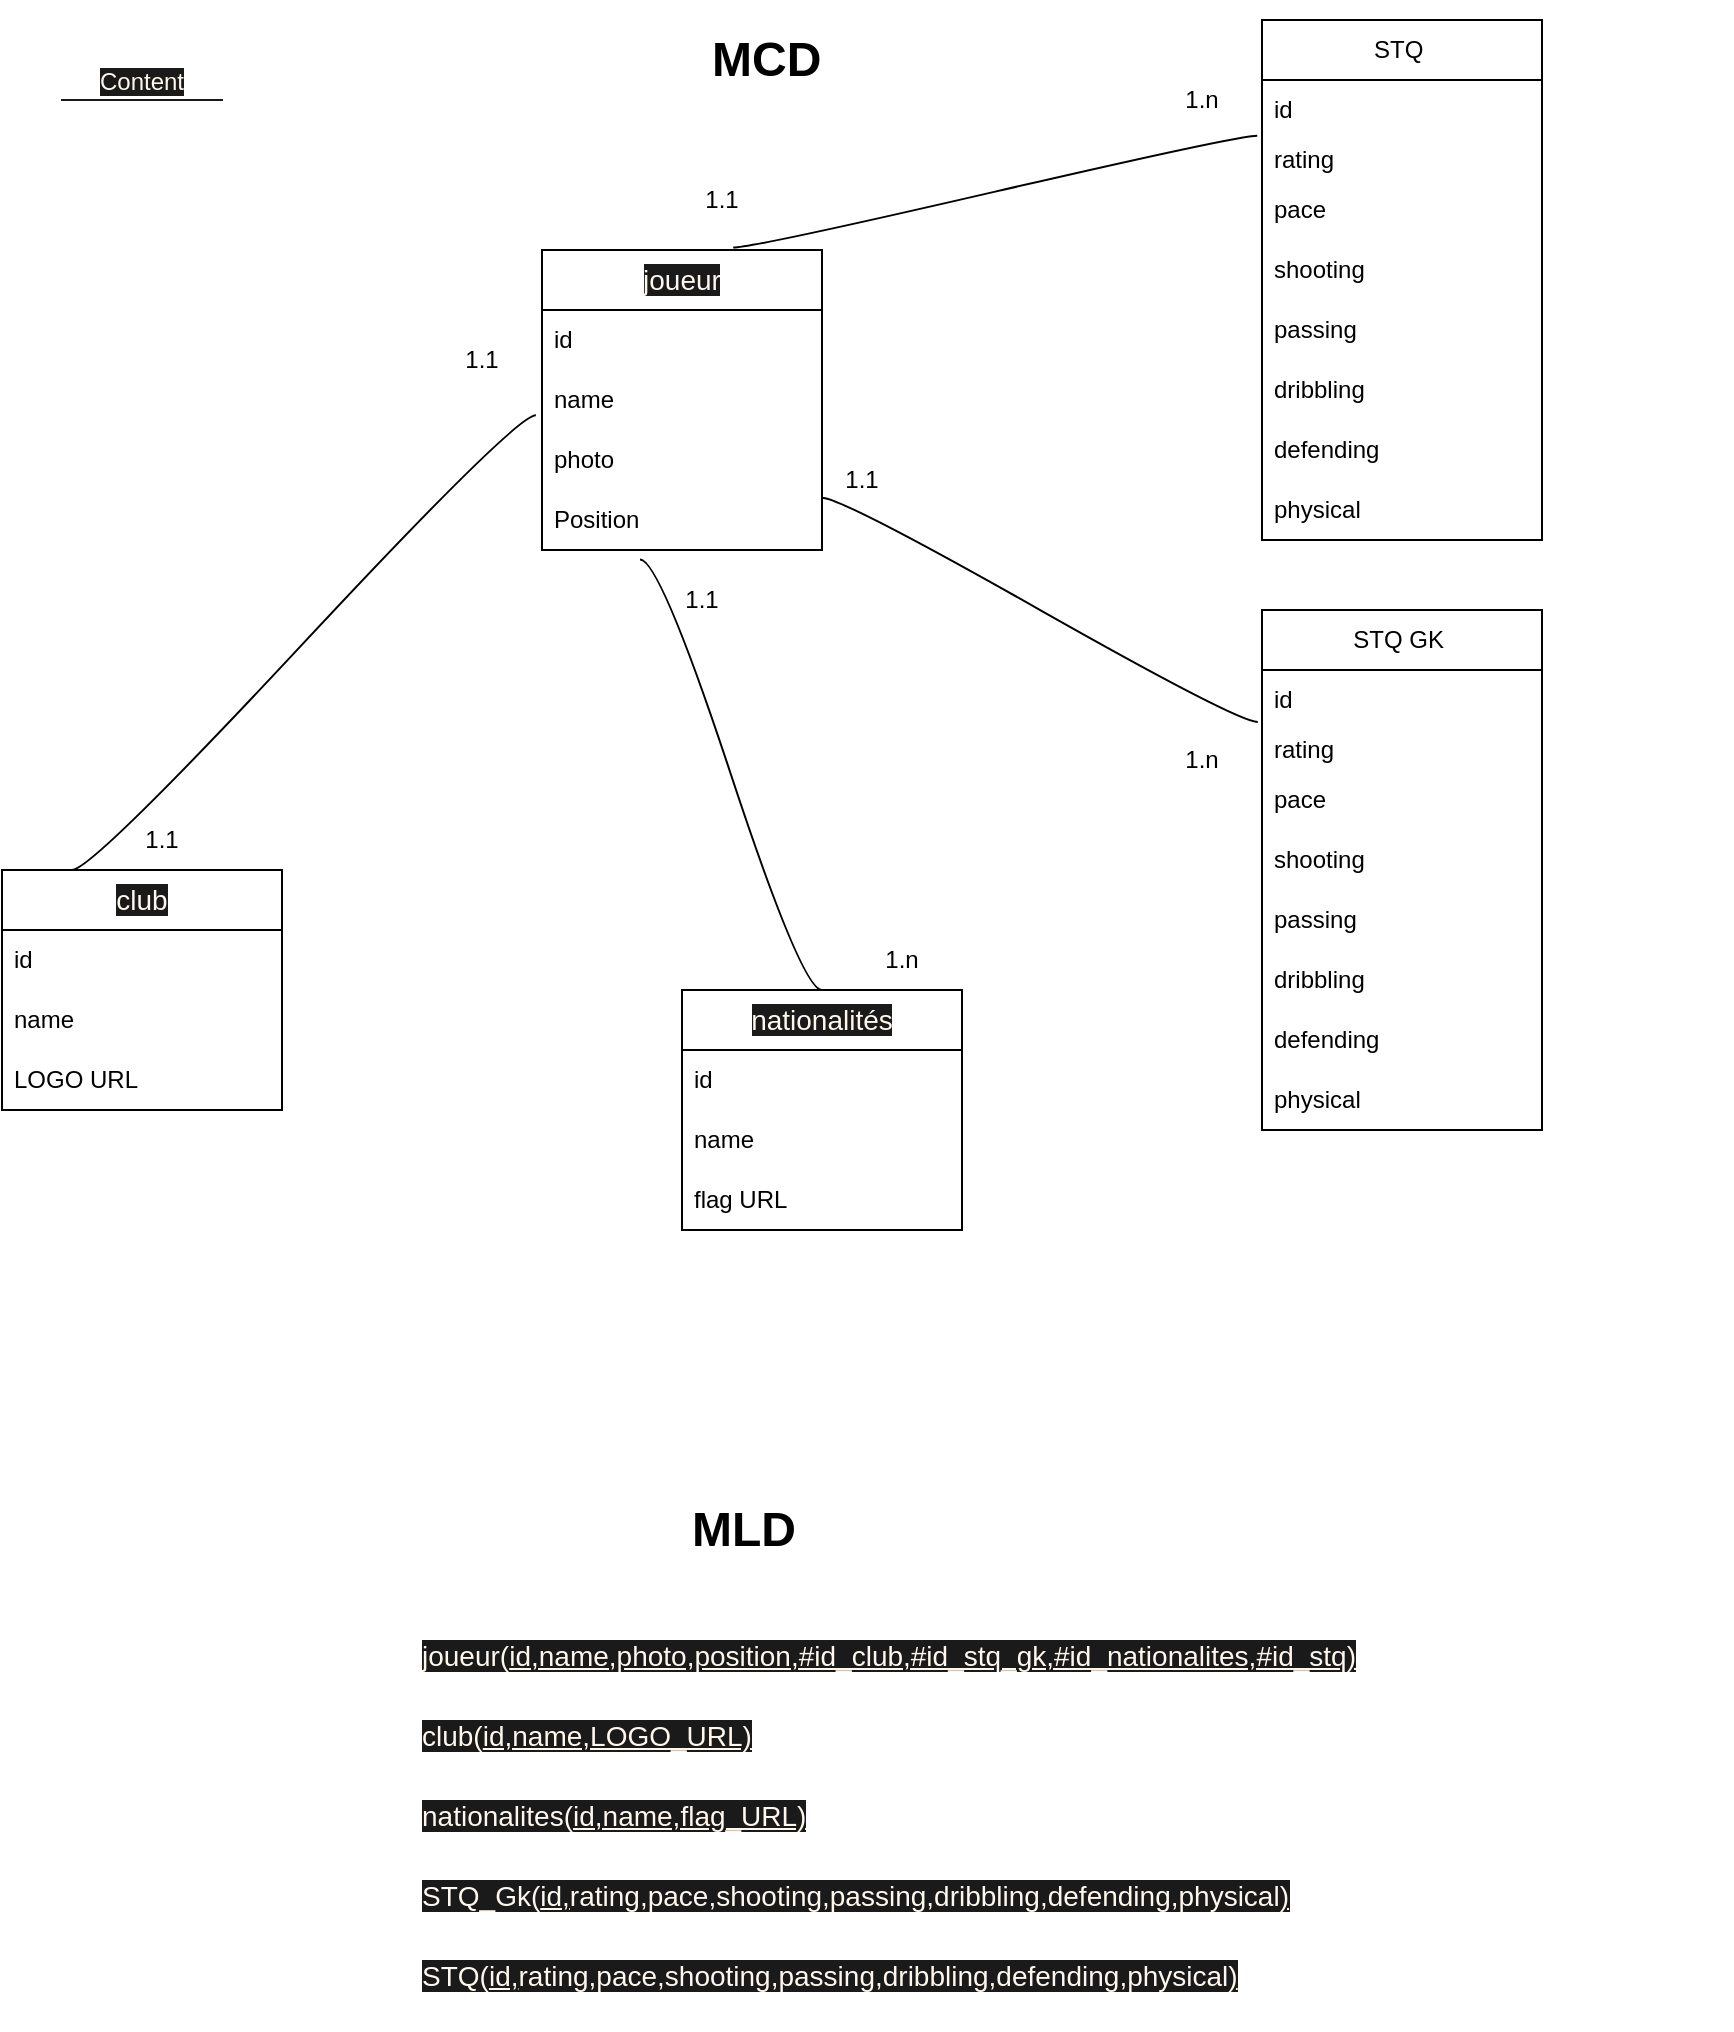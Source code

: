 <mxfile>
    <diagram id="wU0NpZtsoTj8jr0XeArL" name="Page-1">
        <mxGraphModel dx="626" dy="352" grid="1" gridSize="10" guides="1" tooltips="1" connect="1" arrows="1" fold="1" page="1" pageScale="1" pageWidth="850" pageHeight="1100" math="0" shadow="0">
            <root>
                <mxCell id="0"/>
                <mxCell id="1" parent="0"/>
                <mxCell id="2" value="&lt;span style=&quot;font-family: &amp;quot;Nunito Sans&amp;quot;, sans-serif; font-size: 14px; text-align: left; background-color: rgb(26, 26, 26);&quot;&gt;&lt;font style=&quot;&quot; color=&quot;#fff7ed&quot;&gt;joueur&lt;/font&gt;&lt;/span&gt;" style="swimlane;fontStyle=0;childLayout=stackLayout;horizontal=1;startSize=30;horizontalStack=0;resizeParent=1;resizeParentMax=0;resizeLast=0;collapsible=1;marginBottom=0;whiteSpace=wrap;html=1;" parent="1" vertex="1">
                    <mxGeometry x="310" y="140" width="140" height="150" as="geometry"/>
                </mxCell>
                <mxCell id="37" value="id" style="text;strokeColor=none;fillColor=none;align=left;verticalAlign=middle;spacingLeft=4;spacingRight=4;overflow=hidden;points=[[0,0.5],[1,0.5]];portConstraint=eastwest;rotatable=0;whiteSpace=wrap;html=1;" parent="2" vertex="1">
                    <mxGeometry y="30" width="140" height="30" as="geometry"/>
                </mxCell>
                <mxCell id="3" value="name" style="text;strokeColor=none;fillColor=none;align=left;verticalAlign=middle;spacingLeft=4;spacingRight=4;overflow=hidden;points=[[0,0.5],[1,0.5]];portConstraint=eastwest;rotatable=0;whiteSpace=wrap;html=1;" parent="2" vertex="1">
                    <mxGeometry y="60" width="140" height="30" as="geometry"/>
                </mxCell>
                <mxCell id="4" value="photo" style="text;strokeColor=none;fillColor=none;align=left;verticalAlign=middle;spacingLeft=4;spacingRight=4;overflow=hidden;points=[[0,0.5],[1,0.5]];portConstraint=eastwest;rotatable=0;whiteSpace=wrap;html=1;" parent="2" vertex="1">
                    <mxGeometry y="90" width="140" height="30" as="geometry"/>
                </mxCell>
                <mxCell id="109" value="Position" style="text;strokeColor=none;fillColor=none;align=left;verticalAlign=middle;spacingLeft=4;spacingRight=4;overflow=hidden;points=[[0,0.5],[1,0.5]];portConstraint=eastwest;rotatable=0;whiteSpace=wrap;html=1;" vertex="1" parent="2">
                    <mxGeometry y="120" width="140" height="30" as="geometry"/>
                </mxCell>
                <mxCell id="6" value="&lt;span style=&quot;font-family: &amp;quot;Nunito Sans&amp;quot;, sans-serif; font-size: 14px; text-align: left; background-color: rgb(26, 26, 26);&quot;&gt;&lt;font style=&quot;&quot; color=&quot;#fff7ed&quot;&gt;nationalités&lt;/font&gt;&lt;/span&gt;" style="swimlane;fontStyle=0;childLayout=stackLayout;horizontal=1;startSize=30;horizontalStack=0;resizeParent=1;resizeParentMax=0;resizeLast=0;collapsible=1;marginBottom=0;whiteSpace=wrap;html=1;" parent="1" vertex="1">
                    <mxGeometry x="380" y="510" width="140" height="120" as="geometry"/>
                </mxCell>
                <mxCell id="7" value="id" style="text;strokeColor=none;fillColor=none;align=left;verticalAlign=middle;spacingLeft=4;spacingRight=4;overflow=hidden;points=[[0,0.5],[1,0.5]];portConstraint=eastwest;rotatable=0;whiteSpace=wrap;html=1;" parent="6" vertex="1">
                    <mxGeometry y="30" width="140" height="30" as="geometry"/>
                </mxCell>
                <mxCell id="8" value="name" style="text;strokeColor=none;fillColor=none;align=left;verticalAlign=middle;spacingLeft=4;spacingRight=4;overflow=hidden;points=[[0,0.5],[1,0.5]];portConstraint=eastwest;rotatable=0;whiteSpace=wrap;html=1;" parent="6" vertex="1">
                    <mxGeometry y="60" width="140" height="30" as="geometry"/>
                </mxCell>
                <mxCell id="61" value="flag URL" style="text;strokeColor=none;fillColor=none;align=left;verticalAlign=middle;spacingLeft=4;spacingRight=4;overflow=hidden;points=[[0,0.5],[1,0.5]];portConstraint=eastwest;rotatable=0;whiteSpace=wrap;html=1;" parent="6" vertex="1">
                    <mxGeometry y="90" width="140" height="30" as="geometry"/>
                </mxCell>
                <mxCell id="10" value="&lt;span style=&quot;font-family: &amp;quot;Nunito Sans&amp;quot;, sans-serif; font-size: 14px; text-align: left; background-color: rgb(26, 26, 26);&quot;&gt;&lt;font style=&quot;&quot; color=&quot;#fff7ed&quot;&gt;club&lt;/font&gt;&lt;/span&gt;" style="swimlane;fontStyle=0;childLayout=stackLayout;horizontal=1;startSize=30;horizontalStack=0;resizeParent=1;resizeParentMax=0;resizeLast=0;collapsible=1;marginBottom=0;whiteSpace=wrap;html=1;" parent="1" vertex="1">
                    <mxGeometry x="40" y="450" width="140" height="120" as="geometry"/>
                </mxCell>
                <mxCell id="11" value="id" style="text;strokeColor=none;fillColor=none;align=left;verticalAlign=middle;spacingLeft=4;spacingRight=4;overflow=hidden;points=[[0,0.5],[1,0.5]];portConstraint=eastwest;rotatable=0;whiteSpace=wrap;html=1;" parent="10" vertex="1">
                    <mxGeometry y="30" width="140" height="30" as="geometry"/>
                </mxCell>
                <mxCell id="12" value="name" style="text;strokeColor=none;fillColor=none;align=left;verticalAlign=middle;spacingLeft=4;spacingRight=4;overflow=hidden;points=[[0,0.5],[1,0.5]];portConstraint=eastwest;rotatable=0;whiteSpace=wrap;html=1;" parent="10" vertex="1">
                    <mxGeometry y="60" width="140" height="30" as="geometry"/>
                </mxCell>
                <mxCell id="62" value="LOGO URL" style="text;strokeColor=none;fillColor=none;align=left;verticalAlign=middle;spacingLeft=4;spacingRight=4;overflow=hidden;points=[[0,0.5],[1,0.5]];portConstraint=eastwest;rotatable=0;whiteSpace=wrap;html=1;" parent="10" vertex="1">
                    <mxGeometry y="90" width="140" height="30" as="geometry"/>
                </mxCell>
                <mxCell id="33" value="STQ&amp;nbsp;" style="swimlane;fontStyle=0;childLayout=stackLayout;horizontal=1;startSize=30;horizontalStack=0;resizeParent=1;resizeParentMax=0;resizeLast=0;collapsible=1;marginBottom=0;whiteSpace=wrap;html=1;" parent="1" vertex="1">
                    <mxGeometry x="670" y="25" width="140" height="260" as="geometry"/>
                </mxCell>
                <mxCell id="38" value="id" style="text;strokeColor=none;fillColor=none;align=left;verticalAlign=middle;spacingLeft=4;spacingRight=4;overflow=hidden;points=[[0,0.5],[1,0.5]];portConstraint=eastwest;rotatable=0;whiteSpace=wrap;html=1;" parent="33" vertex="1">
                    <mxGeometry y="30" width="140" height="30" as="geometry"/>
                </mxCell>
                <mxCell id="32" value="rating" style="text;strokeColor=none;fillColor=none;align=left;verticalAlign=middle;spacingLeft=4;spacingRight=4;overflow=hidden;points=[[0,0.5],[1,0.5]];portConstraint=eastwest;rotatable=0;whiteSpace=wrap;html=1;" parent="33" vertex="1">
                    <mxGeometry y="60" width="140" height="20" as="geometry"/>
                </mxCell>
                <mxCell id="30" value="pace" style="text;strokeColor=none;fillColor=none;align=left;verticalAlign=middle;spacingLeft=4;spacingRight=4;overflow=hidden;points=[[0,0.5],[1,0.5]];portConstraint=eastwest;rotatable=0;whiteSpace=wrap;html=1;" parent="33" vertex="1">
                    <mxGeometry y="80" width="140" height="30" as="geometry"/>
                </mxCell>
                <mxCell id="29" value="shooting" style="text;strokeColor=none;fillColor=none;align=left;verticalAlign=middle;spacingLeft=4;spacingRight=4;overflow=hidden;points=[[0,0.5],[1,0.5]];portConstraint=eastwest;rotatable=0;whiteSpace=wrap;html=1;" parent="33" vertex="1">
                    <mxGeometry y="110" width="140" height="30" as="geometry"/>
                </mxCell>
                <mxCell id="31" value="passing" style="text;strokeColor=none;fillColor=none;align=left;verticalAlign=middle;spacingLeft=4;spacingRight=4;overflow=hidden;points=[[0,0.5],[1,0.5]];portConstraint=eastwest;rotatable=0;whiteSpace=wrap;html=1;" parent="33" vertex="1">
                    <mxGeometry y="140" width="140" height="30" as="geometry"/>
                </mxCell>
                <mxCell id="5" value="dribbling" style="text;strokeColor=none;fillColor=none;align=left;verticalAlign=middle;spacingLeft=4;spacingRight=4;overflow=hidden;points=[[0,0.5],[1,0.5]];portConstraint=eastwest;rotatable=0;whiteSpace=wrap;html=1;" parent="33" vertex="1">
                    <mxGeometry y="170" width="140" height="30" as="geometry"/>
                </mxCell>
                <mxCell id="27" value="defending" style="text;strokeColor=none;fillColor=none;align=left;verticalAlign=middle;spacingLeft=4;spacingRight=4;overflow=hidden;points=[[0,0.5],[1,0.5]];portConstraint=eastwest;rotatable=0;whiteSpace=wrap;html=1;" parent="33" vertex="1">
                    <mxGeometry y="200" width="140" height="30" as="geometry"/>
                </mxCell>
                <mxCell id="28" value="physical" style="text;strokeColor=none;fillColor=none;align=left;verticalAlign=middle;spacingLeft=4;spacingRight=4;overflow=hidden;points=[[0,0.5],[1,0.5]];portConstraint=eastwest;rotatable=0;whiteSpace=wrap;html=1;" parent="33" vertex="1">
                    <mxGeometry y="230" width="140" height="30" as="geometry"/>
                </mxCell>
                <mxCell id="44" value="Content" style="whiteSpace=wrap;html=1;shape=partialRectangle;top=0;left=0;bottom=1;right=0;points=[[0,1],[1,1]];fillColor=none;align=center;verticalAlign=bottom;routingCenterY=0.5;snapToPoint=1;recursiveResize=0;autosize=1;treeFolding=1;treeMoving=1;newEdgeStyle={&quot;edgeStyle&quot;:&quot;entityRelationEdgeStyle&quot;,&quot;startArrow&quot;:&quot;none&quot;,&quot;endArrow&quot;:&quot;none&quot;,&quot;segment&quot;:10,&quot;curved&quot;:1,&quot;sourcePerimeterSpacing&quot;:0,&quot;targetPerimeterSpacing&quot;:0};labelBackgroundColor=#1A1A1A;strokeColor=#1A1A1A;fontColor=#FFF7ED;" parent="1" vertex="1" collapsed="1">
                    <mxGeometry x="70" y="35" width="80" height="30" as="geometry"/>
                </mxCell>
                <mxCell id="65" value="" style="edgeStyle=entityRelationEdgeStyle;startArrow=none;endArrow=none;segment=10;curved=1;sourcePerimeterSpacing=0;fontColor=#FFF7ED;entryDx=0;entryDy=0;exitX=0.35;exitY=1.158;exitDx=0;exitDy=0;exitPerimeter=0;entryX=0.5;entryY=0;" parent="1" target="6" edge="1" source="109">
                    <mxGeometry relative="1" as="geometry">
                        <mxPoint x="140" y="290" as="sourcePoint"/>
                        <mxPoint x="390" y="390" as="targetPoint"/>
                    </mxGeometry>
                </mxCell>
                <mxCell id="70" value="" style="edgeStyle=entityRelationEdgeStyle;startArrow=none;endArrow=none;segment=10;curved=1;targetPerimeterSpacing=0;fontColor=#FFF7ED;entryX=-0.022;entryY=0.756;entryDx=0;entryDy=0;exitX=0.25;exitY=0;exitDx=0;exitDy=0;entryPerimeter=0;" edge="1" parent="1" source="10" target="3">
                    <mxGeometry relative="1" as="geometry">
                        <mxPoint x="80" y="470" as="sourcePoint"/>
                        <mxPoint x="300" y="200" as="targetPoint"/>
                    </mxGeometry>
                </mxCell>
                <mxCell id="75" value="1.1" style="text;html=1;strokeColor=none;fillColor=none;align=center;verticalAlign=middle;whiteSpace=wrap;rounded=0;" vertex="1" parent="1">
                    <mxGeometry x="250" y="180" width="60" height="30" as="geometry"/>
                </mxCell>
                <mxCell id="77" value="STQ GK&amp;nbsp;" style="swimlane;fontStyle=0;childLayout=stackLayout;horizontal=1;startSize=30;horizontalStack=0;resizeParent=1;resizeParentMax=0;resizeLast=0;collapsible=1;marginBottom=0;whiteSpace=wrap;html=1;" vertex="1" parent="1">
                    <mxGeometry x="670" y="320" width="140" height="260" as="geometry"/>
                </mxCell>
                <mxCell id="78" value="id" style="text;strokeColor=none;fillColor=none;align=left;verticalAlign=middle;spacingLeft=4;spacingRight=4;overflow=hidden;points=[[0,0.5],[1,0.5]];portConstraint=eastwest;rotatable=0;whiteSpace=wrap;html=1;" vertex="1" parent="77">
                    <mxGeometry y="30" width="140" height="30" as="geometry"/>
                </mxCell>
                <mxCell id="79" value="rating" style="text;strokeColor=none;fillColor=none;align=left;verticalAlign=middle;spacingLeft=4;spacingRight=4;overflow=hidden;points=[[0,0.5],[1,0.5]];portConstraint=eastwest;rotatable=0;whiteSpace=wrap;html=1;" vertex="1" parent="77">
                    <mxGeometry y="60" width="140" height="20" as="geometry"/>
                </mxCell>
                <mxCell id="80" value="pace" style="text;strokeColor=none;fillColor=none;align=left;verticalAlign=middle;spacingLeft=4;spacingRight=4;overflow=hidden;points=[[0,0.5],[1,0.5]];portConstraint=eastwest;rotatable=0;whiteSpace=wrap;html=1;" vertex="1" parent="77">
                    <mxGeometry y="80" width="140" height="30" as="geometry"/>
                </mxCell>
                <mxCell id="81" value="shooting" style="text;strokeColor=none;fillColor=none;align=left;verticalAlign=middle;spacingLeft=4;spacingRight=4;overflow=hidden;points=[[0,0.5],[1,0.5]];portConstraint=eastwest;rotatable=0;whiteSpace=wrap;html=1;" vertex="1" parent="77">
                    <mxGeometry y="110" width="140" height="30" as="geometry"/>
                </mxCell>
                <mxCell id="82" value="passing" style="text;strokeColor=none;fillColor=none;align=left;verticalAlign=middle;spacingLeft=4;spacingRight=4;overflow=hidden;points=[[0,0.5],[1,0.5]];portConstraint=eastwest;rotatable=0;whiteSpace=wrap;html=1;" vertex="1" parent="77">
                    <mxGeometry y="140" width="140" height="30" as="geometry"/>
                </mxCell>
                <mxCell id="83" value="dribbling" style="text;strokeColor=none;fillColor=none;align=left;verticalAlign=middle;spacingLeft=4;spacingRight=4;overflow=hidden;points=[[0,0.5],[1,0.5]];portConstraint=eastwest;rotatable=0;whiteSpace=wrap;html=1;" vertex="1" parent="77">
                    <mxGeometry y="170" width="140" height="30" as="geometry"/>
                </mxCell>
                <mxCell id="84" value="defending" style="text;strokeColor=none;fillColor=none;align=left;verticalAlign=middle;spacingLeft=4;spacingRight=4;overflow=hidden;points=[[0,0.5],[1,0.5]];portConstraint=eastwest;rotatable=0;whiteSpace=wrap;html=1;" vertex="1" parent="77">
                    <mxGeometry y="200" width="140" height="30" as="geometry"/>
                </mxCell>
                <mxCell id="85" value="physical" style="text;strokeColor=none;fillColor=none;align=left;verticalAlign=middle;spacingLeft=4;spacingRight=4;overflow=hidden;points=[[0,0.5],[1,0.5]];portConstraint=eastwest;rotatable=0;whiteSpace=wrap;html=1;" vertex="1" parent="77">
                    <mxGeometry y="230" width="140" height="30" as="geometry"/>
                </mxCell>
                <mxCell id="86" value="" style="edgeStyle=entityRelationEdgeStyle;startArrow=none;endArrow=none;segment=10;curved=1;sourcePerimeterSpacing=0;targetPerimeterSpacing=0;fontColor=#FFF7ED;exitX=-0.017;exitY=0.928;exitDx=0;exitDy=0;exitPerimeter=0;entryX=0.683;entryY=-0.008;entryDx=0;entryDy=0;entryPerimeter=0;" edge="1" parent="1" source="38" target="2">
                    <mxGeometry relative="1" as="geometry">
                        <mxPoint x="660" y="225" as="sourcePoint"/>
                        <mxPoint x="515.46" y="218.77" as="targetPoint"/>
                    </mxGeometry>
                </mxCell>
                <mxCell id="87" value="" style="edgeStyle=entityRelationEdgeStyle;startArrow=none;endArrow=none;segment=10;curved=1;sourcePerimeterSpacing=0;targetPerimeterSpacing=0;fontColor=#FFF7ED;exitX=0.999;exitY=0.128;exitDx=0;exitDy=0;entryX=-0.015;entryY=0.865;entryDx=0;entryDy=0;entryPerimeter=0;exitPerimeter=0;" edge="1" parent="1" source="109" target="78">
                    <mxGeometry relative="1" as="geometry">
                        <mxPoint x="481.86" y="281.5" as="sourcePoint"/>
                        <mxPoint x="500.0" y="403.77" as="targetPoint"/>
                    </mxGeometry>
                </mxCell>
                <mxCell id="90" value="1.n" style="text;html=1;strokeColor=none;fillColor=none;align=center;verticalAlign=middle;whiteSpace=wrap;rounded=0;" vertex="1" parent="1">
                    <mxGeometry x="610" y="50" width="60" height="30" as="geometry"/>
                </mxCell>
                <mxCell id="94" value="1.n" style="text;html=1;strokeColor=none;fillColor=none;align=center;verticalAlign=middle;whiteSpace=wrap;rounded=0;" vertex="1" parent="1">
                    <mxGeometry x="610" y="380" width="60" height="30" as="geometry"/>
                </mxCell>
                <mxCell id="95" value="1.1" style="text;html=1;strokeColor=none;fillColor=none;align=center;verticalAlign=middle;whiteSpace=wrap;rounded=0;" vertex="1" parent="1">
                    <mxGeometry x="440" y="240" width="60" height="30" as="geometry"/>
                </mxCell>
                <mxCell id="96" value="1.1" style="text;html=1;strokeColor=none;fillColor=none;align=center;verticalAlign=middle;whiteSpace=wrap;rounded=0;" vertex="1" parent="1">
                    <mxGeometry x="90" y="420" width="60" height="30" as="geometry"/>
                </mxCell>
                <mxCell id="99" value="1.1" style="text;html=1;strokeColor=none;fillColor=none;align=center;verticalAlign=middle;whiteSpace=wrap;rounded=0;" vertex="1" parent="1">
                    <mxGeometry x="360" y="300" width="60" height="30" as="geometry"/>
                </mxCell>
                <mxCell id="100" value="1.n" style="text;html=1;strokeColor=none;fillColor=none;align=center;verticalAlign=middle;whiteSpace=wrap;rounded=0;" vertex="1" parent="1">
                    <mxGeometry x="460" y="480" width="60" height="30" as="geometry"/>
                </mxCell>
                <mxCell id="105" value="&lt;h1&gt;MCD&lt;/h1&gt;" style="text;html=1;strokeColor=none;fillColor=none;spacing=5;spacingTop=-20;whiteSpace=wrap;overflow=hidden;rounded=0;" vertex="1" parent="1">
                    <mxGeometry x="390" y="25" width="100" height="40" as="geometry"/>
                </mxCell>
                <mxCell id="106" value="&lt;h1&gt;MLD&lt;/h1&gt;" style="text;html=1;strokeColor=none;fillColor=none;spacing=5;spacingTop=-20;whiteSpace=wrap;overflow=hidden;rounded=0;" vertex="1" parent="1">
                    <mxGeometry x="380" y="760" width="100" height="40" as="geometry"/>
                </mxCell>
                <mxCell id="107" value="&lt;h1&gt;&lt;span style=&quot;color: rgb(255, 247, 237); font-family: &amp;quot;Nunito Sans&amp;quot;, sans-serif; font-size: 14px; font-weight: 400; background-color: rgb(26, 26, 26);&quot;&gt;joueur(&lt;u&gt;id,name,photo,position,#id_club,#id_stq_gk,#id_nationalites,#id_stq)&lt;/u&gt;&lt;/span&gt;&lt;br&gt;&lt;/h1&gt;" style="text;html=1;strokeColor=none;fillColor=none;spacing=5;spacingTop=-20;whiteSpace=wrap;overflow=hidden;rounded=0;" vertex="1" parent="1">
                    <mxGeometry x="245" y="820" width="510" height="50" as="geometry"/>
                </mxCell>
                <mxCell id="108" value="&lt;h1&gt;&lt;span style=&quot;color: rgb(255, 247, 237); font-family: &amp;quot;Nunito Sans&amp;quot;, sans-serif; font-size: 14px; font-weight: 400; background-color: rgb(26, 26, 26);&quot;&gt;nationalites(&lt;u&gt;id,name,flag_URL)&lt;/u&gt;&lt;/span&gt;&lt;br&gt;&lt;/h1&gt;" style="text;html=1;strokeColor=none;fillColor=none;spacing=5;spacingTop=-20;whiteSpace=wrap;overflow=hidden;rounded=0;" vertex="1" parent="1">
                    <mxGeometry x="245" y="900" width="310" height="50" as="geometry"/>
                </mxCell>
                <mxCell id="111" value="1.1" style="text;html=1;strokeColor=none;fillColor=none;align=center;verticalAlign=middle;whiteSpace=wrap;rounded=0;" vertex="1" parent="1">
                    <mxGeometry x="370" y="100" width="60" height="30" as="geometry"/>
                </mxCell>
                <mxCell id="113" value="&lt;h1&gt;&lt;span style=&quot;color: rgb(255, 247, 237); font-family: &amp;quot;Nunito Sans&amp;quot;, sans-serif; font-size: 14px; font-weight: 400; background-color: rgb(26, 26, 26);&quot;&gt;club(&lt;u&gt;id,name,LOGO_URL)&lt;/u&gt;&lt;/span&gt;&lt;br&gt;&lt;/h1&gt;" style="text;html=1;strokeColor=none;fillColor=none;spacing=5;spacingTop=-20;whiteSpace=wrap;overflow=hidden;rounded=0;" vertex="1" parent="1">
                    <mxGeometry x="245" y="860" width="310" height="50" as="geometry"/>
                </mxCell>
                <mxCell id="114" value="&lt;h1&gt;&lt;span style=&quot;color: rgb(255, 247, 237); font-family: &amp;quot;Nunito Sans&amp;quot;, sans-serif; font-size: 14px; font-weight: 400; background-color: rgb(26, 26, 26);&quot;&gt;STQ_Gk(&lt;u&gt;id,&lt;/u&gt;rating,pace,shooting,passing,dribbling,defending,physical&lt;u&gt;)&lt;/u&gt;&lt;/span&gt;&lt;br&gt;&lt;/h1&gt;" style="text;html=1;strokeColor=none;fillColor=none;spacing=5;spacingTop=-20;whiteSpace=wrap;overflow=hidden;rounded=0;" vertex="1" parent="1">
                    <mxGeometry x="245" y="940" width="660" height="50" as="geometry"/>
                </mxCell>
                <mxCell id="115" value="&lt;h1&gt;&lt;span style=&quot;color: rgb(255, 247, 237); font-family: &amp;quot;Nunito Sans&amp;quot;, sans-serif; font-size: 14px; font-weight: 400; background-color: rgb(26, 26, 26);&quot;&gt;STQ(&lt;u&gt;id,&lt;/u&gt;rating,pace,shooting,passing,dribbling,defending,physical&lt;u&gt;)&lt;/u&gt;&lt;/span&gt;&lt;br&gt;&lt;/h1&gt;" style="text;html=1;strokeColor=none;fillColor=none;spacing=5;spacingTop=-20;whiteSpace=wrap;overflow=hidden;rounded=0;" vertex="1" parent="1">
                    <mxGeometry x="245" y="980" width="660" height="50" as="geometry"/>
                </mxCell>
            </root>
        </mxGraphModel>
    </diagram>
</mxfile>
